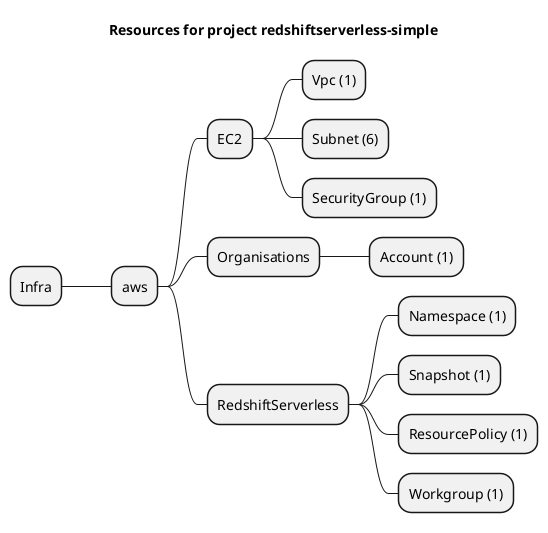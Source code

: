 @startmindmap
title Resources for project redshiftserverless-simple
skinparam monochrome true
+ Infra
++ aws
+++ EC2
++++ Vpc (1)
++++ Subnet (6)
++++ SecurityGroup (1)
+++ Organisations
++++ Account (1)
+++ RedshiftServerless
++++ Namespace (1)
++++ Snapshot (1)
++++ ResourcePolicy (1)
++++ Workgroup (1)
@endmindmap